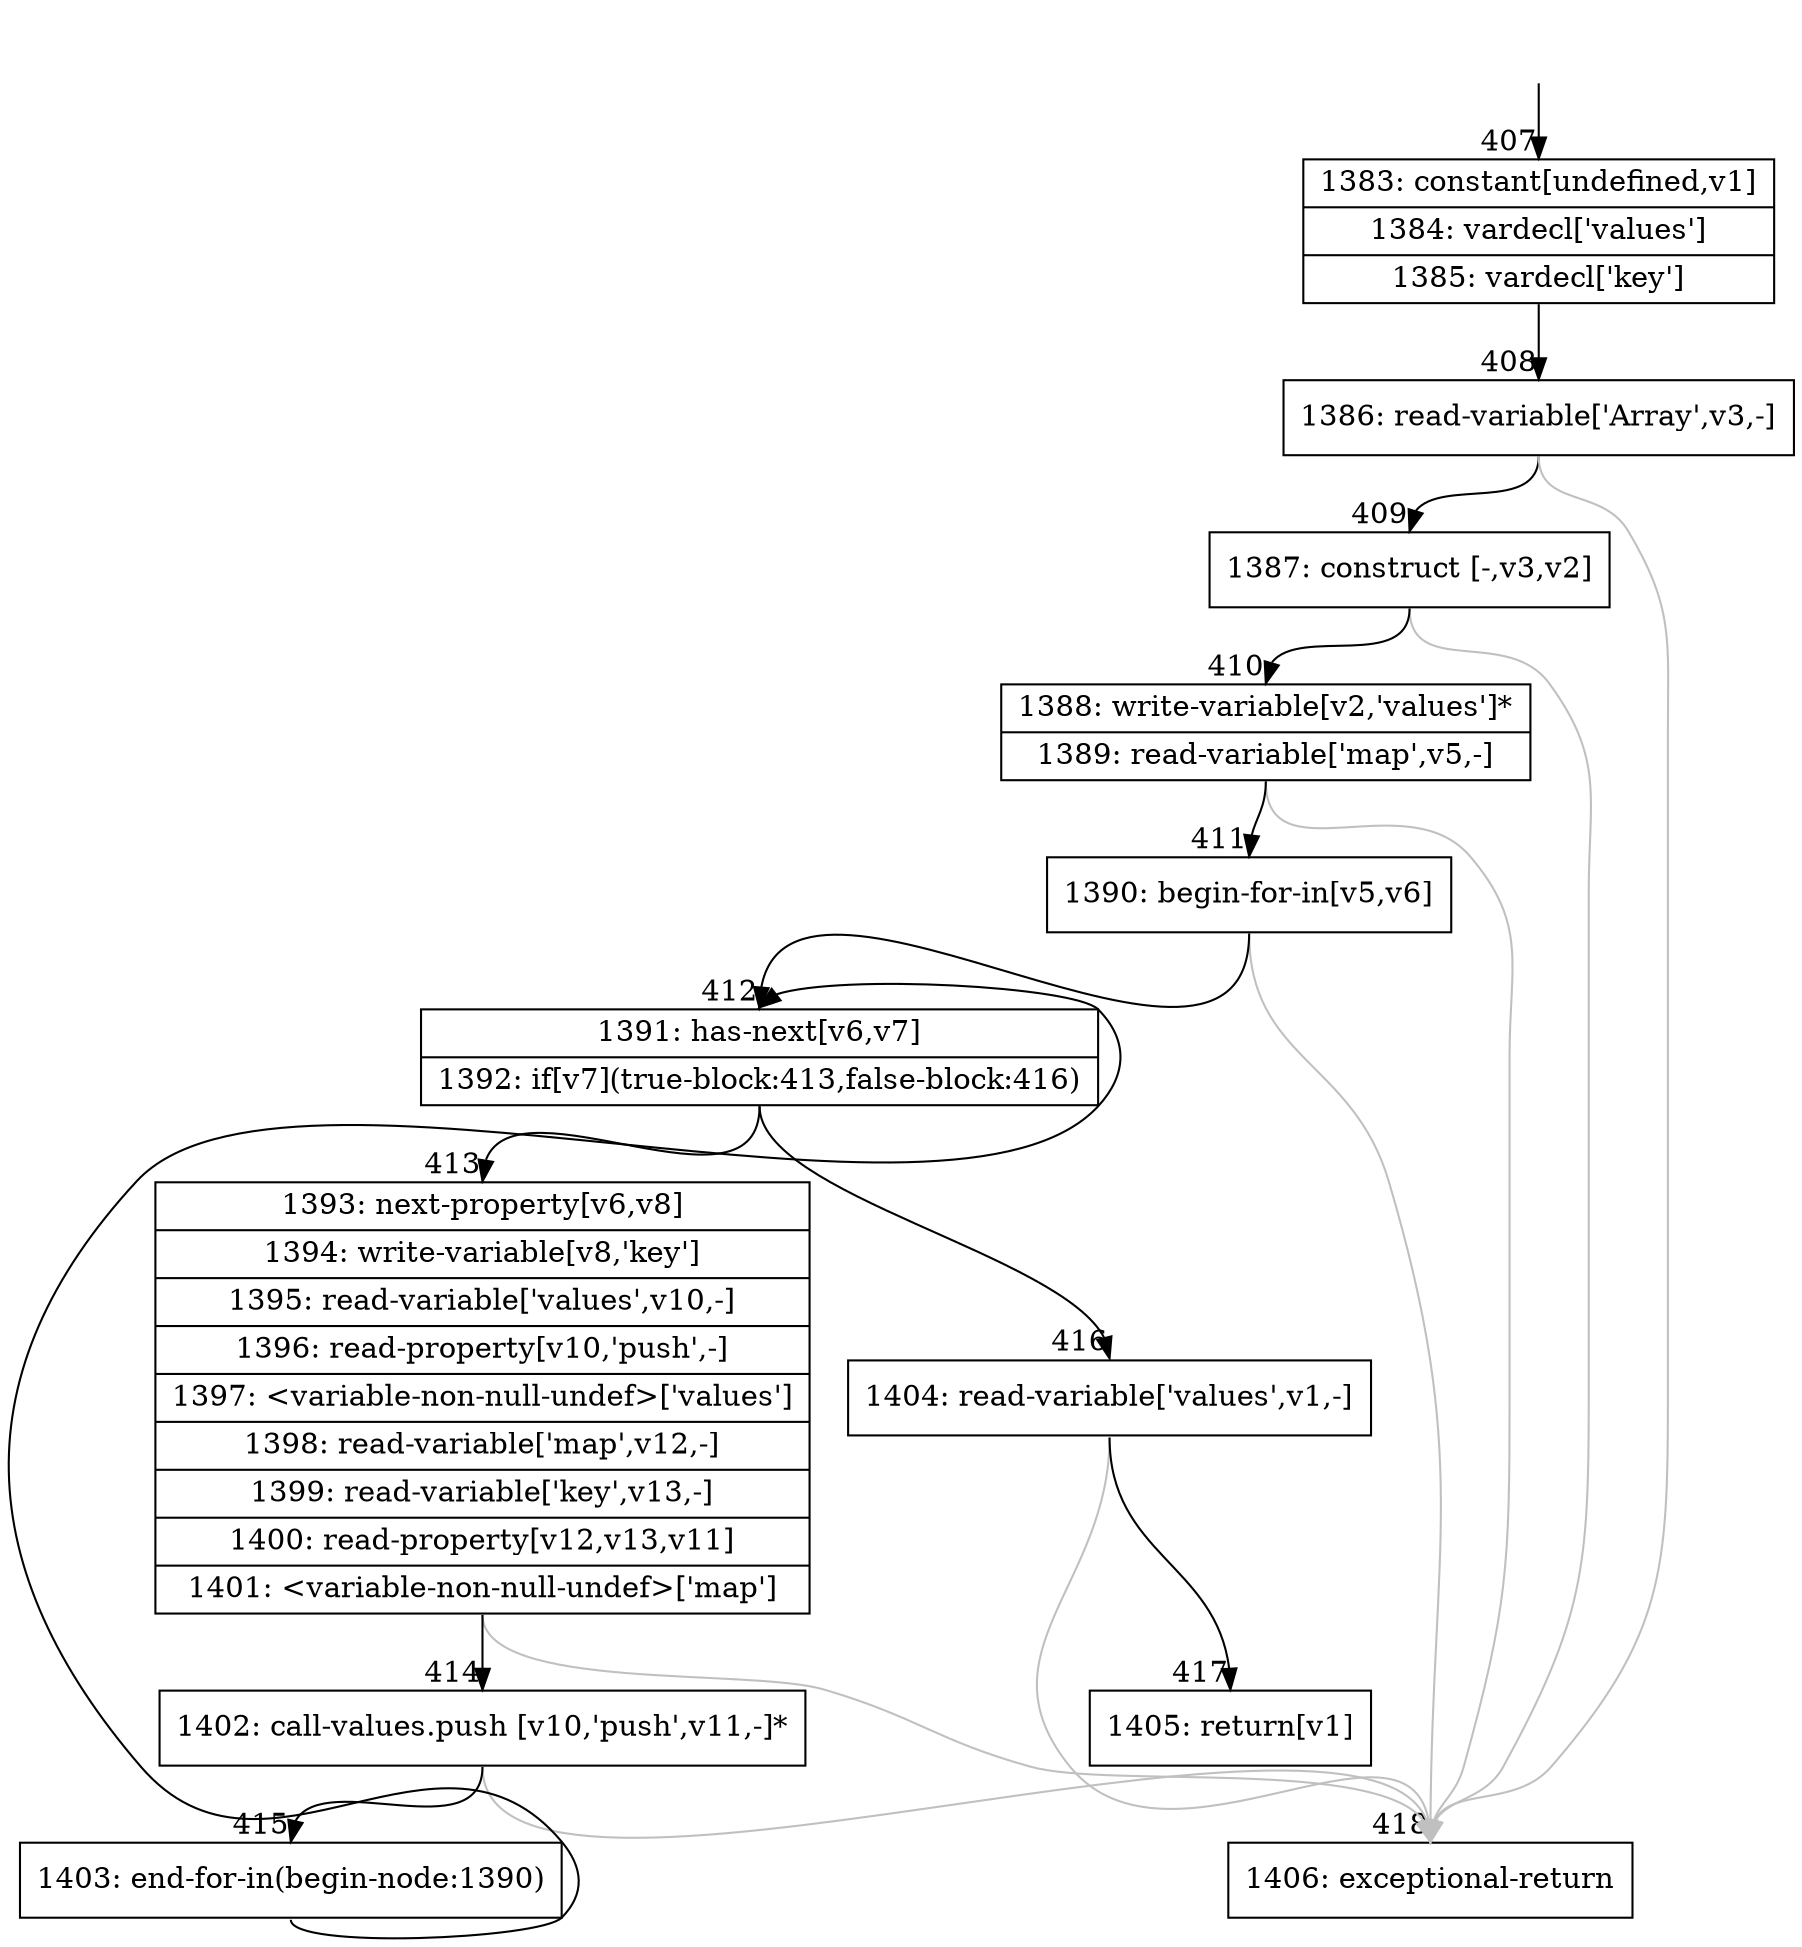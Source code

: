 digraph {
rankdir="TD"
BB_entry35[shape=none,label=""];
BB_entry35 -> BB407 [tailport=s, headport=n, headlabel="    407"]
BB407 [shape=record label="{1383: constant[undefined,v1]|1384: vardecl['values']|1385: vardecl['key']}" ] 
BB407 -> BB408 [tailport=s, headport=n, headlabel="      408"]
BB408 [shape=record label="{1386: read-variable['Array',v3,-]}" ] 
BB408 -> BB409 [tailport=s, headport=n, headlabel="      409"]
BB408 -> BB418 [tailport=s, headport=n, color=gray, headlabel="      418"]
BB409 [shape=record label="{1387: construct [-,v3,v2]}" ] 
BB409 -> BB410 [tailport=s, headport=n, headlabel="      410"]
BB409 -> BB418 [tailport=s, headport=n, color=gray]
BB410 [shape=record label="{1388: write-variable[v2,'values']*|1389: read-variable['map',v5,-]}" ] 
BB410 -> BB411 [tailport=s, headport=n, headlabel="      411"]
BB410 -> BB418 [tailport=s, headport=n, color=gray]
BB411 [shape=record label="{1390: begin-for-in[v5,v6]}" ] 
BB411 -> BB412 [tailport=s, headport=n, headlabel="      412"]
BB411 -> BB418 [tailport=s, headport=n, color=gray]
BB412 [shape=record label="{1391: has-next[v6,v7]|1392: if[v7](true-block:413,false-block:416)}" ] 
BB412 -> BB413 [tailport=s, headport=n, headlabel="      413"]
BB412 -> BB416 [tailport=s, headport=n, headlabel="      416"]
BB413 [shape=record label="{1393: next-property[v6,v8]|1394: write-variable[v8,'key']|1395: read-variable['values',v10,-]|1396: read-property[v10,'push',-]|1397: \<variable-non-null-undef\>['values']|1398: read-variable['map',v12,-]|1399: read-variable['key',v13,-]|1400: read-property[v12,v13,v11]|1401: \<variable-non-null-undef\>['map']}" ] 
BB413 -> BB414 [tailport=s, headport=n, headlabel="      414"]
BB413 -> BB418 [tailport=s, headport=n, color=gray]
BB414 [shape=record label="{1402: call-values.push [v10,'push',v11,-]*}" ] 
BB414 -> BB415 [tailport=s, headport=n, headlabel="      415"]
BB414 -> BB418 [tailport=s, headport=n, color=gray]
BB415 [shape=record label="{1403: end-for-in(begin-node:1390)}" ] 
BB415 -> BB412 [tailport=s, headport=n]
BB416 [shape=record label="{1404: read-variable['values',v1,-]}" ] 
BB416 -> BB417 [tailport=s, headport=n, headlabel="      417"]
BB416 -> BB418 [tailport=s, headport=n, color=gray]
BB417 [shape=record label="{1405: return[v1]}" ] 
BB418 [shape=record label="{1406: exceptional-return}" ] 
//#$~ 246
}
